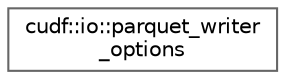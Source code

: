 digraph "类继承关系图"
{
 // LATEX_PDF_SIZE
  bgcolor="transparent";
  edge [fontname=Helvetica,fontsize=10,labelfontname=Helvetica,labelfontsize=10];
  node [fontname=Helvetica,fontsize=10,shape=box,height=0.2,width=0.4];
  rankdir="LR";
  Node0 [id="Node000000",label="cudf::io::parquet_writer\l_options",height=0.2,width=0.4,color="grey40", fillcolor="white", style="filled",URL="$classcudf_1_1io_1_1parquet__writer__options.html",tooltip="Settings for write_parquet()."];
}
